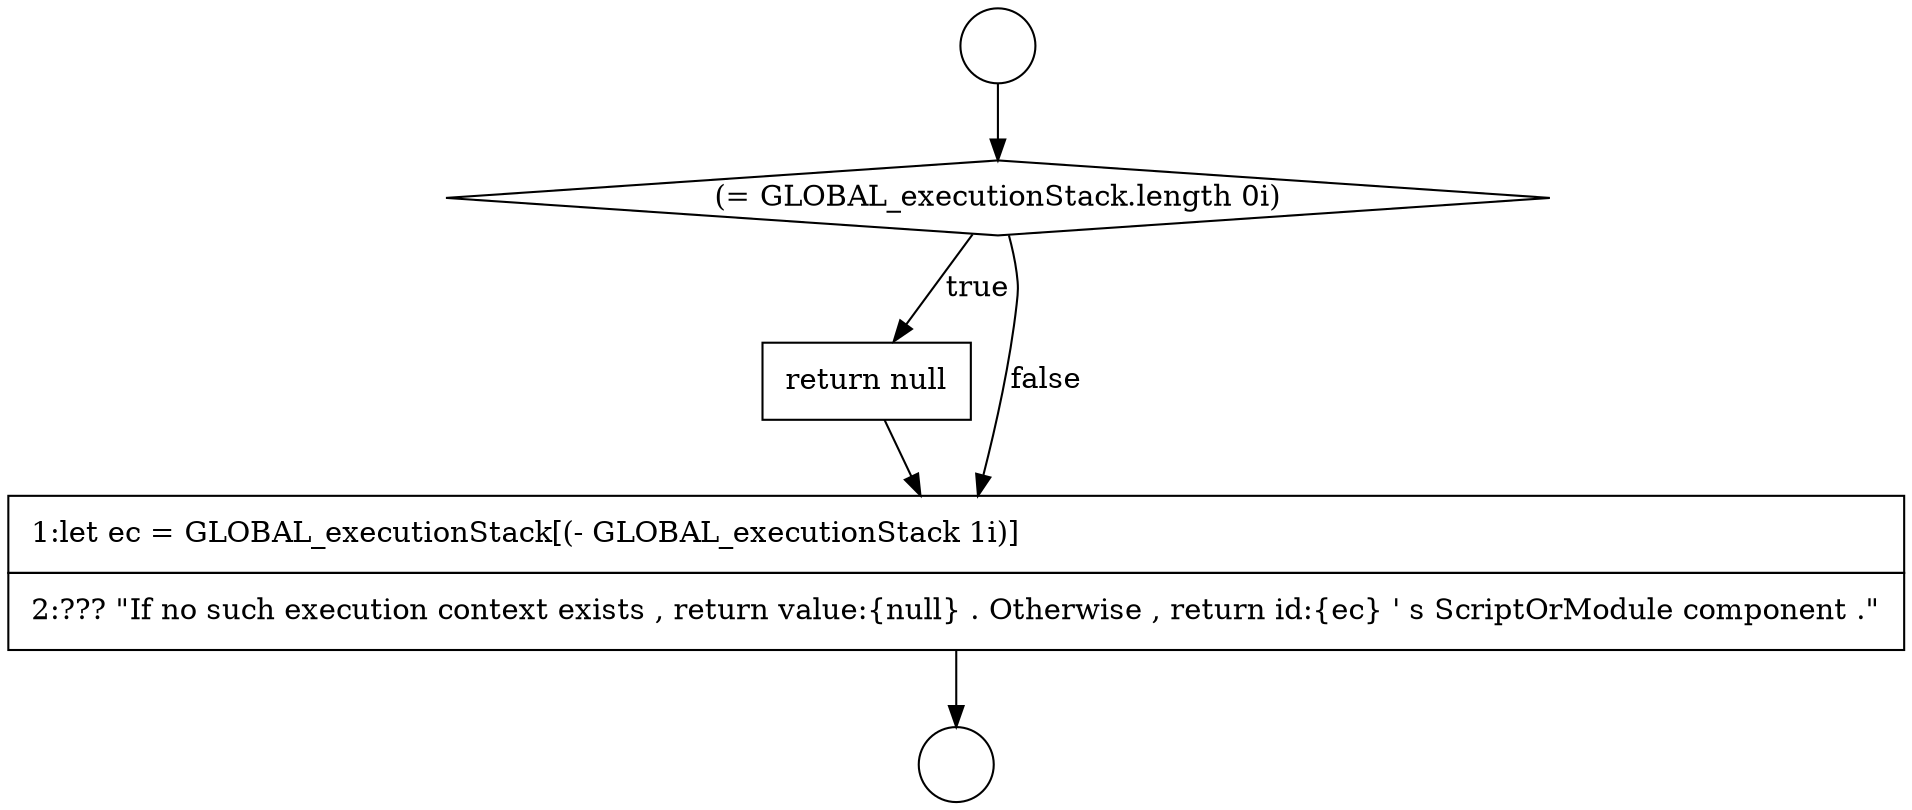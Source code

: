 digraph {
  node0 [shape=circle label=" " color="black" fillcolor="white" style=filled]
  node1 [shape=circle label=" " color="black" fillcolor="white" style=filled]
  node2 [shape=diamond, label=<<font color="black">(= GLOBAL_executionStack.length 0i)</font>> color="black" fillcolor="white" style=filled]
  node3 [shape=none, margin=0, label=<<font color="black">
    <table border="0" cellborder="1" cellspacing="0" cellpadding="10">
      <tr><td align="left">return null</td></tr>
    </table>
  </font>> color="black" fillcolor="white" style=filled]
  node4 [shape=none, margin=0, label=<<font color="black">
    <table border="0" cellborder="1" cellspacing="0" cellpadding="10">
      <tr><td align="left">1:let ec = GLOBAL_executionStack[(- GLOBAL_executionStack 1i)]</td></tr>
      <tr><td align="left">2:??? &quot;If no such execution context exists , return value:{null} . Otherwise , return id:{ec} ' s ScriptOrModule component .&quot;</td></tr>
    </table>
  </font>> color="black" fillcolor="white" style=filled]
  node0 -> node2 [ color="black"]
  node2 -> node3 [label=<<font color="black">true</font>> color="black"]
  node2 -> node4 [label=<<font color="black">false</font>> color="black"]
  node3 -> node4 [ color="black"]
  node4 -> node1 [ color="black"]
}
